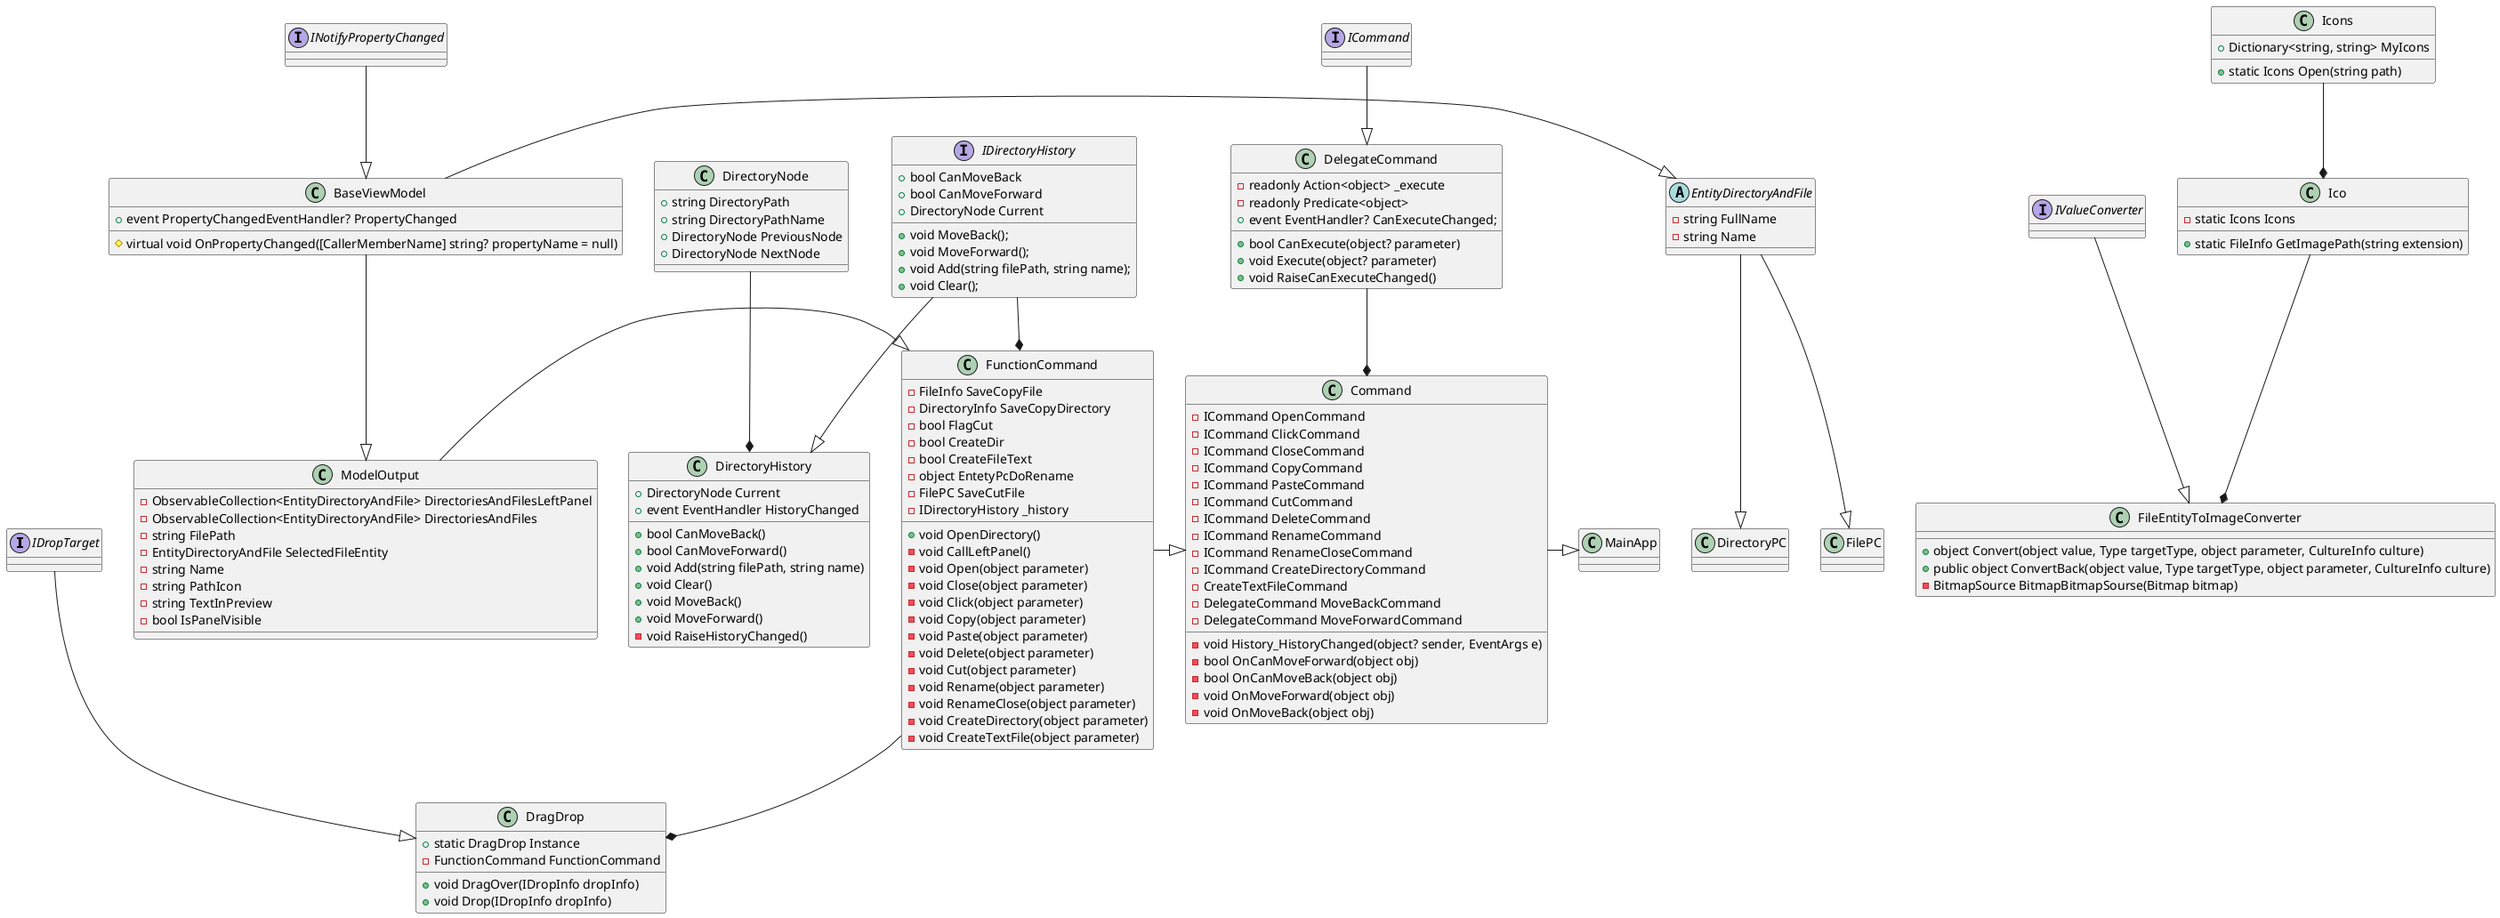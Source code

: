 @startuml

interface IDropTarget
 {
 }

class DragDrop
{
+ static DragDrop Instance
- FunctionCommand FunctionCommand 

+ void DragOver(IDropInfo dropInfo)
+ void Drop(IDropInfo dropInfo)

}

IDropTarget --|> DragDrop
FunctionCommand --* DragDrop

static class Ico
{
- static Icons Icons

+ static FileInfo GetImagePath(string extension)
}

class Icons
{
+ Dictionary<string, string> MyIcons

+ static Icons Open(string path)
}

Icons --* Ico

 interface  ICommand
{
}

class DelegateCommand
{
- readonly Action<object> _execute
- readonly Predicate<object>
+ event EventHandler? CanExecuteChanged;

+ bool CanExecute(object? parameter)
+ void Execute(object? parameter)
+ void RaiseCanExecuteChanged()
}

ICommand --|> DelegateCommand
DelegateCommand --* Command

interface  IValueConverter
{
}

class FileEntityToImageConverter
 {
+ object Convert(object value, Type targetType, object parameter, CultureInfo culture)
+ public object ConvertBack(object value, Type targetType, object parameter, CultureInfo culture)
- BitmapSource BitmapBitmapSourse(Bitmap bitmap) 
 }

IValueConverter --|> FileEntityToImageConverter
Ico --* FileEntityToImageConverter
 
interface IDirectoryHistory 
{
+ bool CanMoveBack
+ bool CanMoveForward
+ DirectoryNode Current

+ void MoveBack();
+void MoveForward();
+void Add(string filePath, string name);
+void Clear();
} 

IDirectoryHistory --* FunctionCommand
 
class DirectoryHistory
{
+ DirectoryNode Current 
+ event EventHandler HistoryChanged

+ bool CanMoveBack()
+ bool CanMoveForward()
+ void Add(string filePath, string name)
+ void Clear()
+ void MoveBack()
+ void MoveForward()
- void RaiseHistoryChanged()
}

IDirectoryHistory --|> DirectoryHistory

class DirectoryNode 
{
+ string DirectoryPath
+ string DirectoryPathName
+ DirectoryNode PreviousNode
+ DirectoryNode NextNode
}

DirectoryNode --* DirectoryHistory 

interface INotifyPropertyChanged
{
}

class BaseViewModel
{
+ event PropertyChangedEventHandler? PropertyChanged
# virtual void OnPropertyChanged([CallerMemberName] string? propertyName = null)


}

INotifyPropertyChanged --|> BaseViewModel

abstract class EntityDirectoryAndFile
{
- string FullName
- string Name 
}

BaseViewModel -|> EntityDirectoryAndFile

class DirectoryPC
{
}
class FilePC
{
}

EntityDirectoryAndFile --|> DirectoryPC
EntityDirectoryAndFile --|> FilePC


class Command
{
- ICommand OpenCommand
- ICommand ClickCommand
- ICommand CloseCommand
- ICommand CopyCommand
- ICommand PasteCommand
- ICommand CutCommand
- ICommand DeleteCommand
- ICommand RenameCommand
- ICommand RenameCloseCommand
- ICommand CreateDirectoryCommand
- CreateTextFileCommand 
- DelegateCommand MoveBackCommand
- DelegateCommand MoveForwardCommand

- void History_HistoryChanged(object? sender, EventArgs e)
- bool OnCanMoveForward(object obj)
- bool OnCanMoveBack(object obj)
- void OnMoveForward(object obj)
- void OnMoveBack(object obj)
}

class FunctionCommand
{
- FileInfo SaveCopyFile
- DirectoryInfo SaveCopyDirectory
- bool FlagCut
- bool CreateDir
- bool CreateFileText
- object EntetyPcDoRename
- FilePC SaveCutFile
- IDirectoryHistory _history

+ void OpenDirectory()
- void CallLeftPanel()
- void Open(object parameter)
- void Close(object parameter)
- void Click(object parameter)
- void Copy(object parameter)
- void Paste(object parameter)
- void Delete(object parameter)
- void Cut(object parameter)
- void Rename(object parameter)
- void RenameClose(object parameter)
- void CreateDirectory(object parameter)
- void CreateTextFile(object parameter)
}

class ModelOutput
{
- ObservableCollection<EntityDirectoryAndFile> DirectoriesAndFilesLeftPanel
- ObservableCollection<EntityDirectoryAndFile> DirectoriesAndFiles
- string FilePath 
- EntityDirectoryAndFile SelectedFileEntity
- string Name
- string PathIcon
- string TextInPreview
- bool IsPanelVisible
}
class MainApp 
{


}

BaseViewModel --|> ModelOutput
ModelOutput -|> FunctionCommand
FunctionCommand  -|> Command
Command -|> MainApp


@enduml